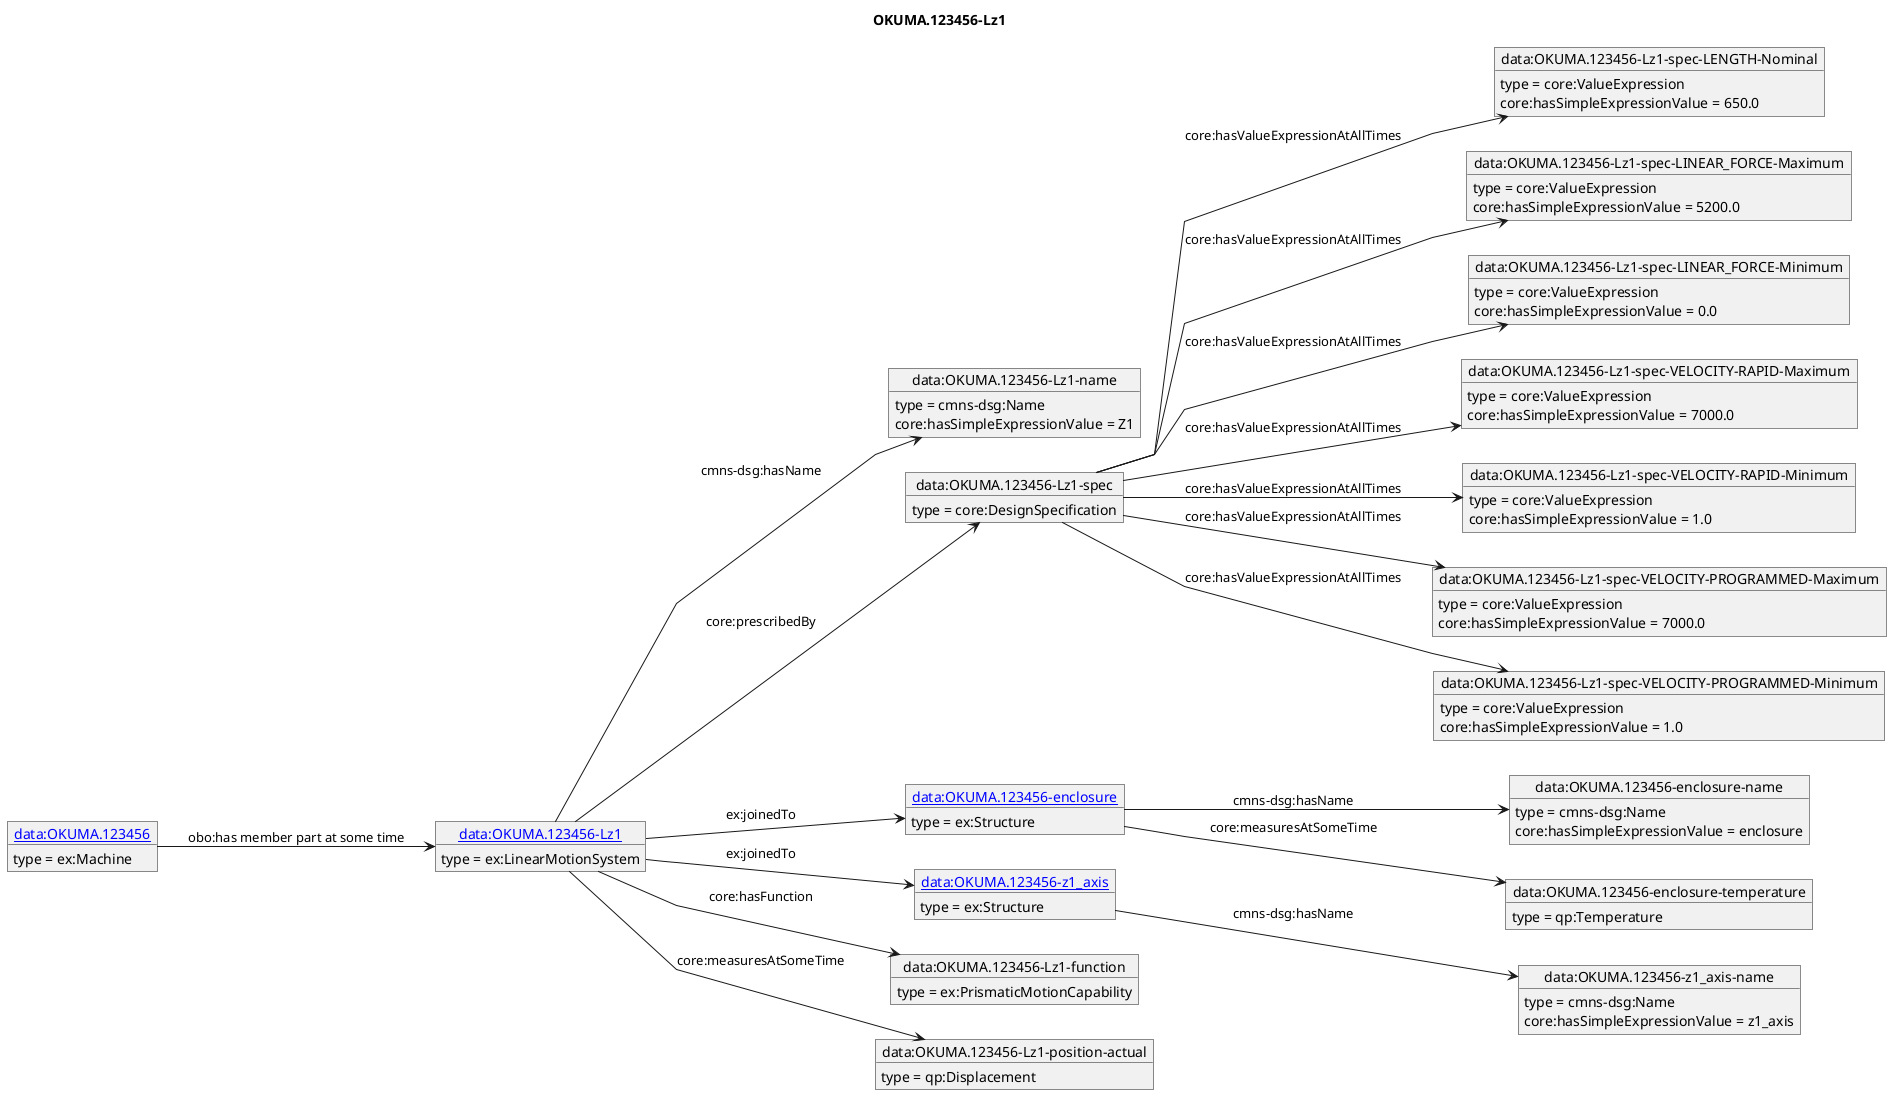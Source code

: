 @startuml
skinparam linetype polyline
left to right direction
title OKUMA.123456-Lz1
object "[[./OKUMA.123456-Lz1.html data:OKUMA.123456-Lz1]]" as o1 {
 type = ex:LinearMotionSystem
 }
object "data:OKUMA.123456-Lz1-name" as o2 {
 type = cmns-dsg:Name
 }
object "data:OKUMA.123456-Lz1-spec" as o3 {
 type = core:DesignSpecification
 }
object "data:OKUMA.123456-Lz1-spec-LENGTH-Nominal" as o4 {
 type = core:ValueExpression
 }
object "data:OKUMA.123456-Lz1-spec-LINEAR_FORCE-Maximum" as o5 {
 type = core:ValueExpression
 }
object "data:OKUMA.123456-Lz1-spec-LINEAR_FORCE-Minimum" as o6 {
 type = core:ValueExpression
 }
object "data:OKUMA.123456-Lz1-spec-VELOCITY-RAPID-Maximum" as o7 {
 type = core:ValueExpression
 }
object "data:OKUMA.123456-Lz1-spec-VELOCITY-RAPID-Minimum" as o8 {
 type = core:ValueExpression
 }
object "data:OKUMA.123456-Lz1-spec-VELOCITY-PROGRAMMED-Maximum" as o9 {
 type = core:ValueExpression
 }
object "data:OKUMA.123456-Lz1-spec-VELOCITY-PROGRAMMED-Minimum" as o10 {
 type = core:ValueExpression
 }
object "[[./OKUMA.123456-enclosure.html data:OKUMA.123456-enclosure]]" as o11 {
 type = ex:Structure
 }
object "data:OKUMA.123456-enclosure-name" as o12 {
 type = cmns-dsg:Name
 }
object "data:OKUMA.123456-enclosure-temperature" as o13 {
 type = qp:Temperature
 }
object "[[./OKUMA.123456-z1_axis.html data:OKUMA.123456-z1_axis]]" as o14 {
 type = ex:Structure
 }
object "data:OKUMA.123456-z1_axis-name" as o15 {
 type = cmns-dsg:Name
 }
object "data:OKUMA.123456-Lz1-function" as o16 {
 type = ex:PrismaticMotionCapability
 }
object "data:OKUMA.123456-Lz1-position-actual" as o17 {
 type = qp:Displacement
 }
object "[[./OKUMA.123456.html data:OKUMA.123456]]" as o18 {
 type = ex:Machine
 }
o1 --> o2 : cmns-dsg:hasName
o2 : core:hasSimpleExpressionValue = Z1
o1 --> o3 : core:prescribedBy
o3 --> o4 : core:hasValueExpressionAtAllTimes
o4 : core:hasSimpleExpressionValue = 650.0
o3 --> o5 : core:hasValueExpressionAtAllTimes
o5 : core:hasSimpleExpressionValue = 5200.0
o3 --> o6 : core:hasValueExpressionAtAllTimes
o6 : core:hasSimpleExpressionValue = 0.0
o3 --> o7 : core:hasValueExpressionAtAllTimes
o7 : core:hasSimpleExpressionValue = 7000.0
o3 --> o8 : core:hasValueExpressionAtAllTimes
o8 : core:hasSimpleExpressionValue = 1.0
o3 --> o9 : core:hasValueExpressionAtAllTimes
o9 : core:hasSimpleExpressionValue = 7000.0
o3 --> o10 : core:hasValueExpressionAtAllTimes
o10 : core:hasSimpleExpressionValue = 1.0
o1 --> o11 : ex:joinedTo
o11 --> o12 : cmns-dsg:hasName
o12 : core:hasSimpleExpressionValue = enclosure
o11 --> o13 : core:measuresAtSomeTime
o1 --> o14 : ex:joinedTo
o14 --> o15 : cmns-dsg:hasName
o15 : core:hasSimpleExpressionValue = z1_axis
o1 --> o16 : core:hasFunction
o1 --> o17 : core:measuresAtSomeTime
o18 --> o1 : obo:has member part at some time
@enduml
